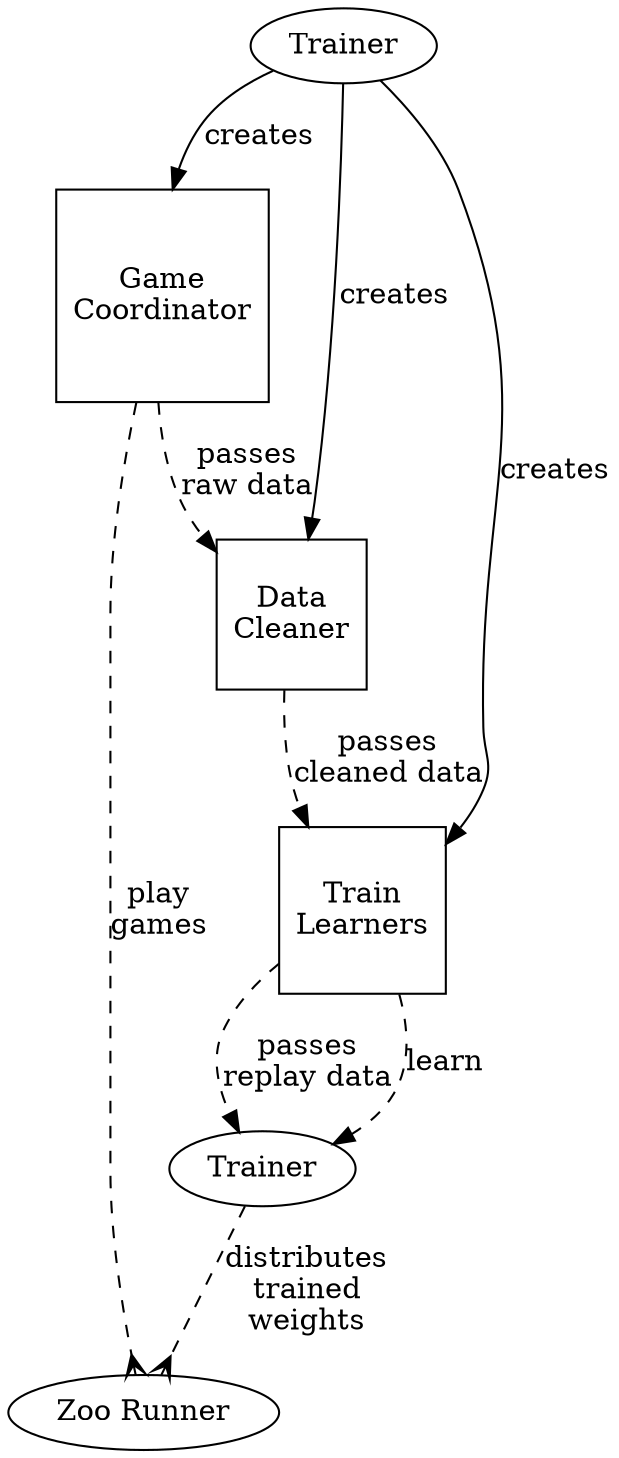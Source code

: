 // dot -Tpng training_flow.dot -o training_flow.png

digraph G {

    trainer [label="Trainer"]
    game_coordinator [label="Game\nCoordinator", shape=square]
    zoo_runner [label="Zoo Runner"]
    cleaner [label="Data\nCleaner", shape=square]
    train_learners [label="Train\nLearners", shape=square]
    rl_trainer [label="Trainer"]


    trainer -> game_coordinator [label="creates"]
    trainer -> cleaner [label="creates"]
    trainer -> train_learners [label="creates"]
    game_coordinator -> cleaner [style="dashed", label="passes\nraw data"]
    game_coordinator -> zoo_runner [style="dashed", arrowhead=crow, label="play\ngames"]
    cleaner -> train_learners [style="dashed", label="passes\ncleaned data"]
    train_learners -> rl_trainer [style="dashed", label="passes\nreplay data"]
    train_learners -> rl_trainer [style="dashed", label="learn"]

    rl_trainer -> zoo_runner [arrowhead=crow, style="dashed", label="distributes\ntrained\nweights"]

}